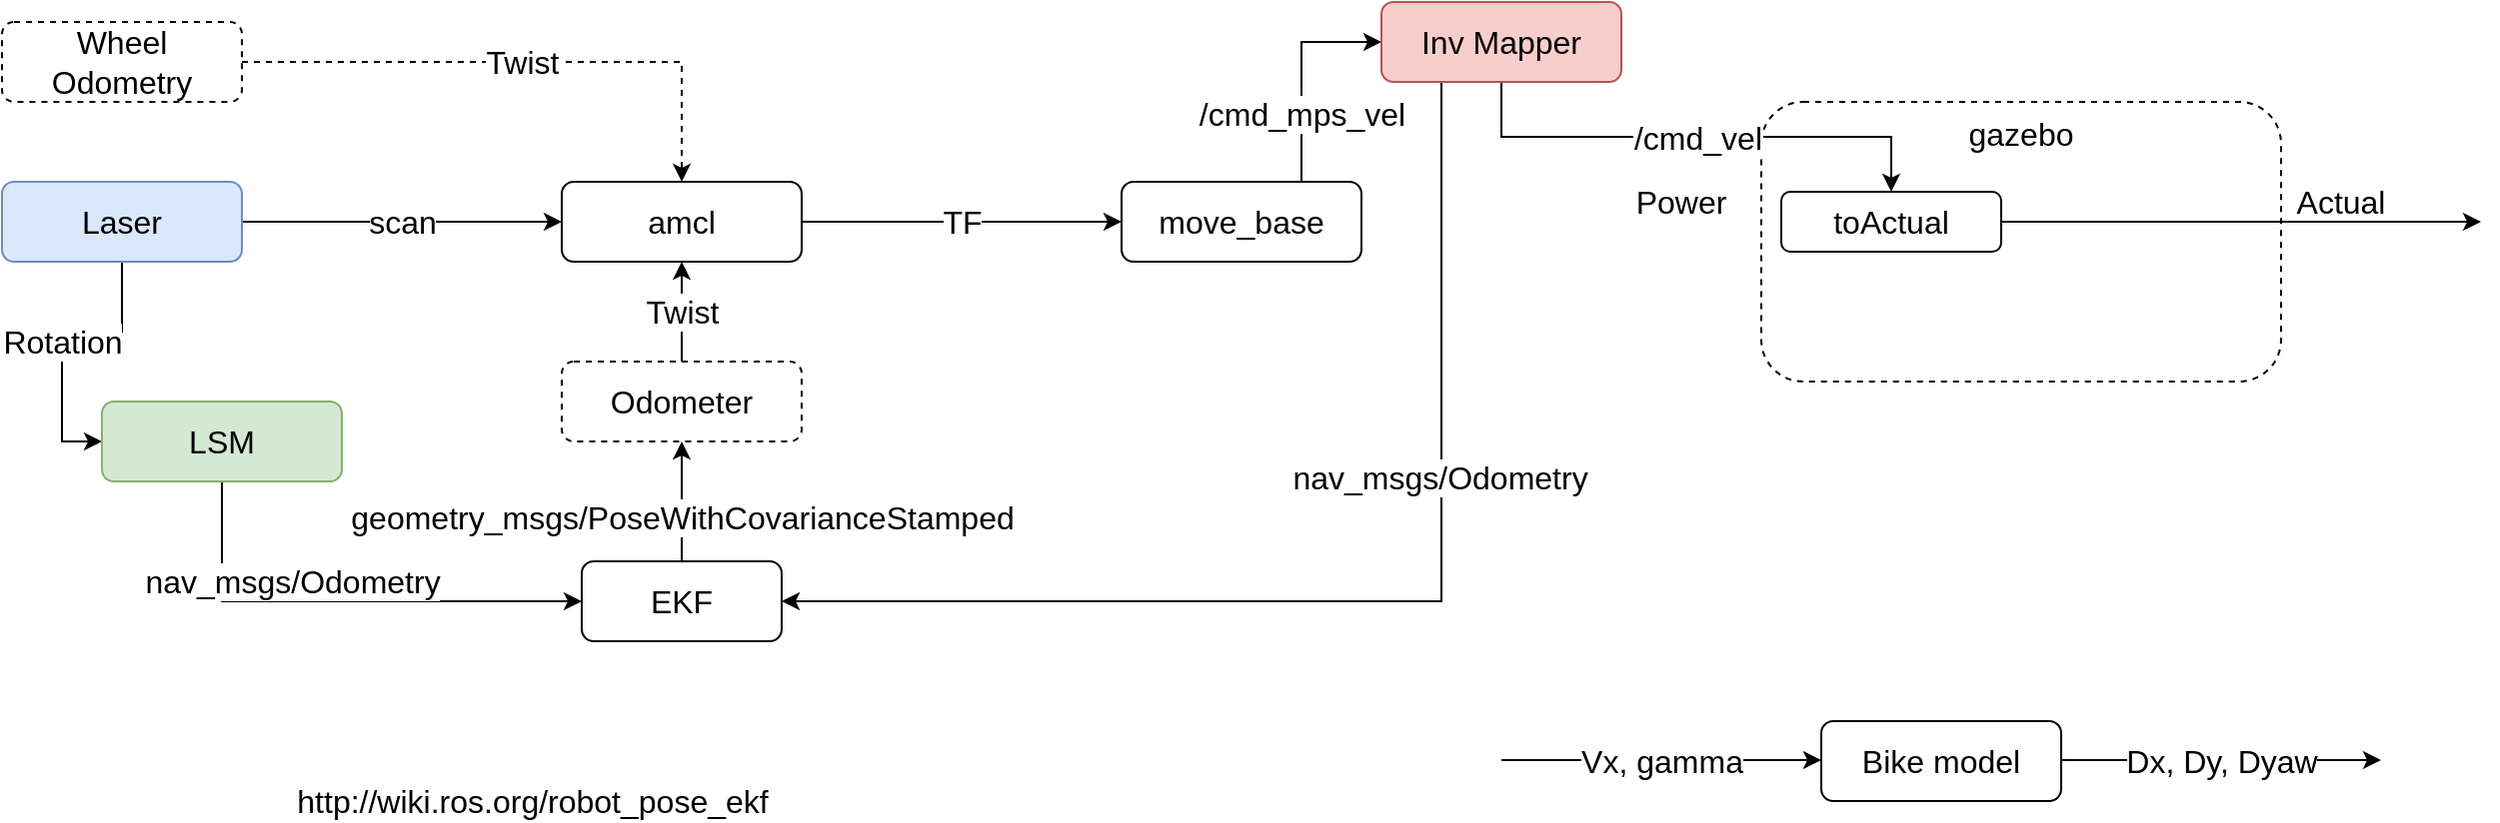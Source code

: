 <mxfile version="13.8.1" type="google"><diagram id="EvbYcok9L06Ku7clJqZM" name="Page-1"><mxGraphModel dx="2249" dy="802" grid="1" gridSize="10" guides="1" tooltips="1" connect="1" arrows="1" fold="1" page="1" pageScale="1" pageWidth="827" pageHeight="1169" math="0" shadow="0"><root><mxCell id="0"/><mxCell id="1" parent="0"/><mxCell id="Xtqs0xWCa6sS4sLABkJU-1" value="move_base" style="rounded=1;whiteSpace=wrap;html=1;fontSize=16;" vertex="1" parent="1"><mxGeometry x="160" y="200" width="120" height="40" as="geometry"/></mxCell><mxCell id="Xtqs0xWCa6sS4sLABkJU-3" value="Power" style="text;html=1;strokeColor=none;fillColor=none;align=center;verticalAlign=middle;whiteSpace=wrap;rounded=0;fontSize=16;" vertex="1" parent="1"><mxGeometry x="400" y="200" width="80" height="20" as="geometry"/></mxCell><mxCell id="Xtqs0xWCa6sS4sLABkJU-5" value="gazebo" style="rounded=1;whiteSpace=wrap;html=1;fontSize=16;dashed=1;verticalAlign=top;" vertex="1" parent="1"><mxGeometry x="480" y="160" width="260" height="140" as="geometry"/></mxCell><mxCell id="Xtqs0xWCa6sS4sLABkJU-8" style="edgeStyle=orthogonalEdgeStyle;rounded=0;orthogonalLoop=1;jettySize=auto;html=1;exitX=1;exitY=0.5;exitDx=0;exitDy=0;fontSize=16;" edge="1" parent="1" source="Xtqs0xWCa6sS4sLABkJU-6"><mxGeometry relative="1" as="geometry"><mxPoint x="840" y="220" as="targetPoint"/></mxGeometry></mxCell><mxCell id="Xtqs0xWCa6sS4sLABkJU-6" value="toActual" style="rounded=1;whiteSpace=wrap;html=1;fontSize=16;" vertex="1" parent="1"><mxGeometry x="490" y="205" width="110" height="30" as="geometry"/></mxCell><mxCell id="Xtqs0xWCa6sS4sLABkJU-9" value="Actual" style="text;html=1;strokeColor=none;fillColor=none;align=center;verticalAlign=middle;whiteSpace=wrap;rounded=0;fontSize=16;" vertex="1" parent="1"><mxGeometry x="730" y="200" width="80" height="20" as="geometry"/></mxCell><mxCell id="Xtqs0xWCa6sS4sLABkJU-11" value="TF" style="edgeStyle=orthogonalEdgeStyle;rounded=0;orthogonalLoop=1;jettySize=auto;html=1;exitX=1;exitY=0.5;exitDx=0;exitDy=0;fontSize=16;" edge="1" parent="1" source="Xtqs0xWCa6sS4sLABkJU-10" target="Xtqs0xWCa6sS4sLABkJU-1"><mxGeometry relative="1" as="geometry"/></mxCell><mxCell id="Xtqs0xWCa6sS4sLABkJU-10" value="amcl" style="rounded=1;whiteSpace=wrap;html=1;fontSize=16;" vertex="1" parent="1"><mxGeometry x="-120" y="200" width="120" height="40" as="geometry"/></mxCell><mxCell id="Xtqs0xWCa6sS4sLABkJU-13" value="scan" style="edgeStyle=orthogonalEdgeStyle;rounded=0;orthogonalLoop=1;jettySize=auto;html=1;exitX=1;exitY=0.5;exitDx=0;exitDy=0;fontSize=16;" edge="1" parent="1" source="Xtqs0xWCa6sS4sLABkJU-12" target="Xtqs0xWCa6sS4sLABkJU-10"><mxGeometry relative="1" as="geometry"/></mxCell><mxCell id="Xtqs0xWCa6sS4sLABkJU-17" value="Rotation" style="edgeStyle=orthogonalEdgeStyle;rounded=0;orthogonalLoop=1;jettySize=auto;html=1;exitX=0.5;exitY=1;exitDx=0;exitDy=0;entryX=0;entryY=0.5;entryDx=0;entryDy=0;fontSize=16;" edge="1" parent="1" source="Xtqs0xWCa6sS4sLABkJU-12" target="Xtqs0xWCa6sS4sLABkJU-16"><mxGeometry relative="1" as="geometry"/></mxCell><mxCell id="Xtqs0xWCa6sS4sLABkJU-12" value="Laser" style="rounded=1;whiteSpace=wrap;html=1;fontSize=16;fillColor=#dae8fc;strokeColor=#6c8ebf;" vertex="1" parent="1"><mxGeometry x="-400" y="200" width="120" height="40" as="geometry"/></mxCell><mxCell id="Xtqs0xWCa6sS4sLABkJU-15" value="Twist" style="edgeStyle=orthogonalEdgeStyle;rounded=0;orthogonalLoop=1;jettySize=auto;html=1;exitX=1;exitY=0.5;exitDx=0;exitDy=0;fontSize=16;dashed=1;" edge="1" parent="1" source="Xtqs0xWCa6sS4sLABkJU-14" target="Xtqs0xWCa6sS4sLABkJU-10"><mxGeometry relative="1" as="geometry"/></mxCell><mxCell id="Xtqs0xWCa6sS4sLABkJU-14" value="Wheel Odometry" style="rounded=1;whiteSpace=wrap;html=1;fontSize=16;dashed=1;" vertex="1" parent="1"><mxGeometry x="-400" y="120" width="120" height="40" as="geometry"/></mxCell><mxCell id="Xtqs0xWCa6sS4sLABkJU-28" style="edgeStyle=orthogonalEdgeStyle;rounded=0;orthogonalLoop=1;jettySize=auto;html=1;exitX=0.5;exitY=1;exitDx=0;exitDy=0;entryX=0;entryY=0.5;entryDx=0;entryDy=0;fontSize=16;" edge="1" parent="1" source="Xtqs0xWCa6sS4sLABkJU-16" target="Xtqs0xWCa6sS4sLABkJU-26"><mxGeometry relative="1" as="geometry"/></mxCell><mxCell id="Xtqs0xWCa6sS4sLABkJU-32" value="nav_msgs/Odometry" style="edgeLabel;html=1;align=center;verticalAlign=middle;resizable=0;points=[];fontSize=16;" vertex="1" connectable="0" parent="Xtqs0xWCa6sS4sLABkJU-28"><mxGeometry x="0.113" y="3" relative="1" as="geometry"><mxPoint x="-39" y="-7" as="offset"/></mxGeometry></mxCell><mxCell id="Xtqs0xWCa6sS4sLABkJU-16" value="LSM" style="rounded=1;whiteSpace=wrap;html=1;fontSize=16;fillColor=#d5e8d4;strokeColor=#82b366;" vertex="1" parent="1"><mxGeometry x="-350" y="310" width="120" height="40" as="geometry"/></mxCell><mxCell id="Xtqs0xWCa6sS4sLABkJU-18" value="Bike model" style="rounded=1;whiteSpace=wrap;html=1;fontSize=16;" vertex="1" parent="1"><mxGeometry x="510" y="470" width="120" height="40" as="geometry"/></mxCell><mxCell id="Xtqs0xWCa6sS4sLABkJU-19" value="Vx, gamma" style="edgeStyle=orthogonalEdgeStyle;rounded=0;orthogonalLoop=1;jettySize=auto;html=1;exitX=1;exitY=0.5;exitDx=0;exitDy=0;fontSize=16;" edge="1" parent="1"><mxGeometry relative="1" as="geometry"><mxPoint x="350" y="489.5" as="sourcePoint"/><mxPoint x="510" y="489.5" as="targetPoint"/></mxGeometry></mxCell><mxCell id="Xtqs0xWCa6sS4sLABkJU-21" value="Dx, Dy, Dyaw" style="edgeStyle=orthogonalEdgeStyle;rounded=0;orthogonalLoop=1;jettySize=auto;html=1;exitX=1;exitY=0.5;exitDx=0;exitDy=0;fontSize=16;" edge="1" parent="1"><mxGeometry relative="1" as="geometry"><mxPoint x="630" y="489.5" as="sourcePoint"/><mxPoint x="790" y="489.5" as="targetPoint"/></mxGeometry></mxCell><mxCell id="Xtqs0xWCa6sS4sLABkJU-2" value="/cmd_vel" style="edgeStyle=orthogonalEdgeStyle;rounded=0;orthogonalLoop=1;jettySize=auto;html=1;fontSize=16;exitX=0.5;exitY=1;exitDx=0;exitDy=0;" edge="1" parent="1" source="Xtqs0xWCa6sS4sLABkJU-30" target="Xtqs0xWCa6sS4sLABkJU-6"><mxGeometry relative="1" as="geometry"><mxPoint x="460" y="220" as="targetPoint"/><mxPoint x="410" y="220" as="sourcePoint"/></mxGeometry></mxCell><mxCell id="Xtqs0xWCa6sS4sLABkJU-22" value="/cmd_mps_vel" style="edgeStyle=orthogonalEdgeStyle;rounded=0;orthogonalLoop=1;jettySize=auto;html=1;exitX=0.75;exitY=0;exitDx=0;exitDy=0;fontSize=16;" edge="1" parent="1" source="Xtqs0xWCa6sS4sLABkJU-1" target="Xtqs0xWCa6sS4sLABkJU-30"><mxGeometry x="-0.375" relative="1" as="geometry"><mxPoint x="140" y="330" as="targetPoint"/><mxPoint x="-90" y="490" as="sourcePoint"/><Array as="points"><mxPoint x="250" y="130"/></Array><mxPoint as="offset"/></mxGeometry></mxCell><mxCell id="Xtqs0xWCa6sS4sLABkJU-24" value="Twist" style="edgeStyle=orthogonalEdgeStyle;rounded=0;orthogonalLoop=1;jettySize=auto;html=1;fontSize=16;" edge="1" parent="1" source="Xtqs0xWCa6sS4sLABkJU-23" target="Xtqs0xWCa6sS4sLABkJU-10"><mxGeometry relative="1" as="geometry"/></mxCell><mxCell id="Xtqs0xWCa6sS4sLABkJU-23" value="Odometer" style="rounded=1;whiteSpace=wrap;html=1;fontSize=16;dashed=1;" vertex="1" parent="1"><mxGeometry x="-120" y="290" width="120" height="40" as="geometry"/></mxCell><mxCell id="Xtqs0xWCa6sS4sLABkJU-27" style="edgeStyle=orthogonalEdgeStyle;rounded=0;orthogonalLoop=1;jettySize=auto;html=1;exitX=0.25;exitY=1;exitDx=0;exitDy=0;fontSize=16;" edge="1" parent="1" source="Xtqs0xWCa6sS4sLABkJU-30" target="Xtqs0xWCa6sS4sLABkJU-26"><mxGeometry relative="1" as="geometry"><mxPoint x="240" y="330" as="sourcePoint"/><Array as="points"><mxPoint x="320" y="410"/></Array></mxGeometry></mxCell><mxCell id="Xtqs0xWCa6sS4sLABkJU-33" value="nav_msgs/Odometry" style="edgeLabel;html=1;align=center;verticalAlign=middle;resizable=0;points=[];fontSize=16;" vertex="1" connectable="0" parent="Xtqs0xWCa6sS4sLABkJU-27"><mxGeometry x="-0.329" y="-1" relative="1" as="geometry"><mxPoint as="offset"/></mxGeometry></mxCell><mxCell id="Xtqs0xWCa6sS4sLABkJU-29" style="edgeStyle=orthogonalEdgeStyle;rounded=0;orthogonalLoop=1;jettySize=auto;html=1;exitX=0.5;exitY=0;exitDx=0;exitDy=0;entryX=0.5;entryY=1;entryDx=0;entryDy=0;fontSize=16;" edge="1" parent="1" source="Xtqs0xWCa6sS4sLABkJU-26" target="Xtqs0xWCa6sS4sLABkJU-23"><mxGeometry relative="1" as="geometry"/></mxCell><mxCell id="Xtqs0xWCa6sS4sLABkJU-35" value="geometry_msgs/PoseWithCovarianceStamped" style="edgeLabel;html=1;align=center;verticalAlign=middle;resizable=0;points=[];fontSize=16;" vertex="1" connectable="0" parent="Xtqs0xWCa6sS4sLABkJU-29"><mxGeometry x="-0.267" relative="1" as="geometry"><mxPoint as="offset"/></mxGeometry></mxCell><mxCell id="Xtqs0xWCa6sS4sLABkJU-26" value="EKF" style="rounded=1;whiteSpace=wrap;html=1;fontSize=16;" vertex="1" parent="1"><mxGeometry x="-110" y="390" width="100" height="40" as="geometry"/></mxCell><mxCell id="Xtqs0xWCa6sS4sLABkJU-30" value="Inv Mapper" style="rounded=1;whiteSpace=wrap;html=1;fontSize=16;fillColor=#f8cecc;strokeColor=#b85450;" vertex="1" parent="1"><mxGeometry x="290" y="110" width="120" height="40" as="geometry"/></mxCell><mxCell id="Xtqs0xWCa6sS4sLABkJU-36" value="&lt;span&gt;http://wiki.ros.org/robot_pose_ekf&lt;/span&gt;" style="text;html=1;align=center;verticalAlign=middle;resizable=0;points=[];autosize=1;fontSize=16;" vertex="1" parent="1"><mxGeometry x="-260" y="500" width="250" height="20" as="geometry"/></mxCell></root></mxGraphModel></diagram></mxfile>
